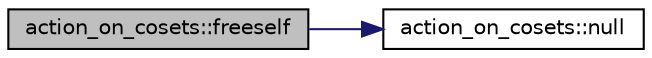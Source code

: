 digraph "action_on_cosets::freeself"
{
  edge [fontname="Helvetica",fontsize="10",labelfontname="Helvetica",labelfontsize="10"];
  node [fontname="Helvetica",fontsize="10",shape=record];
  rankdir="LR";
  Node237 [label="action_on_cosets::freeself",height=0.2,width=0.4,color="black", fillcolor="grey75", style="filled", fontcolor="black"];
  Node237 -> Node238 [color="midnightblue",fontsize="10",style="solid",fontname="Helvetica"];
  Node238 [label="action_on_cosets::null",height=0.2,width=0.4,color="black", fillcolor="white", style="filled",URL="$d3/d72/classaction__on__cosets.html#a8c475128972507cfccef674332ee9942"];
}
